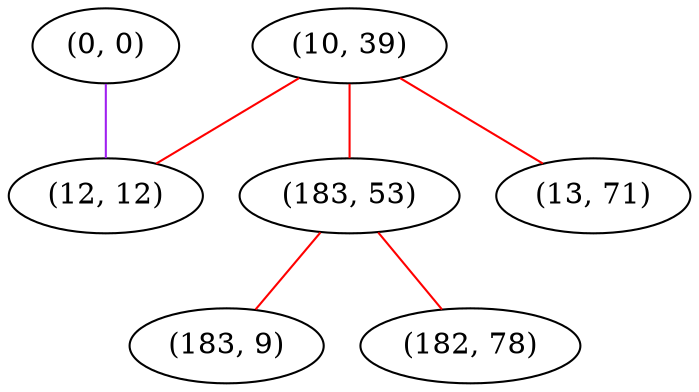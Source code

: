graph "" {
"(0, 0)";
"(10, 39)";
"(12, 12)";
"(183, 53)";
"(183, 9)";
"(13, 71)";
"(182, 78)";
"(0, 0)" -- "(12, 12)"  [color=purple, key=0, weight=4];
"(10, 39)" -- "(13, 71)"  [color=red, key=0, weight=1];
"(10, 39)" -- "(12, 12)"  [color=red, key=0, weight=1];
"(10, 39)" -- "(183, 53)"  [color=red, key=0, weight=1];
"(183, 53)" -- "(183, 9)"  [color=red, key=0, weight=1];
"(183, 53)" -- "(182, 78)"  [color=red, key=0, weight=1];
}
